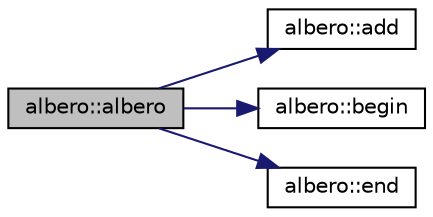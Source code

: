 digraph "albero::albero"
{
 // LATEX_PDF_SIZE
  edge [fontname="Helvetica",fontsize="10",labelfontname="Helvetica",labelfontsize="10"];
  node [fontname="Helvetica",fontsize="10",shape=record];
  rankdir="LR";
  Node1 [label="albero::albero",height=0.2,width=0.4,color="black", fillcolor="grey75", style="filled", fontcolor="black",tooltip="Construct a new albero object by giving two sets of iterators."];
  Node1 -> Node2 [color="midnightblue",fontsize="10",style="solid",fontname="Helvetica"];
  Node2 [label="albero::add",height=0.2,width=0.4,color="black", fillcolor="white", style="filled",URL="$classalbero.html#a2c2871198f2a64be1b49c115f26ce93c",tooltip="this function adds one data element to the structure"];
  Node1 -> Node3 [color="midnightblue",fontsize="10",style="solid",fontname="Helvetica"];
  Node3 [label="albero::begin",height=0.2,width=0.4,color="black", fillcolor="white", style="filled",URL="$classalbero.html#a9b6921216d92415493a6478c56599db8",tooltip="this function returns the iterator for the first element of the binary three"];
  Node1 -> Node4 [color="midnightblue",fontsize="10",style="solid",fontname="Helvetica"];
  Node4 [label="albero::end",height=0.2,width=0.4,color="black", fillcolor="white", style="filled",URL="$classalbero.html#a50b5304d1b1c9092efaa85dfd44b8fdd",tooltip="this function returns an end iterator for the binary three"];
}
